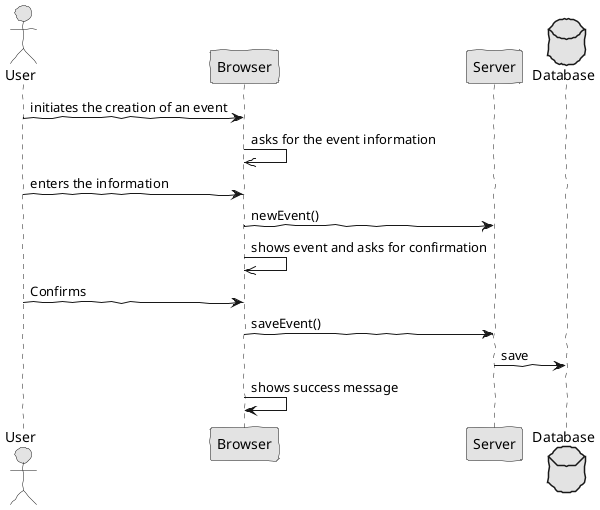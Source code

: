 @startuml  analysis1.png
skinparam handwritten true
skinparam monochrome true
skinparam packageStyle rect
skinparam defaultFontName FG Virgil
skinparam shadowing false

actor User

User -> Browser : initiates the creation of an event
Browser ->> Browser : asks for the event information
User -> Browser : enters the information
Browser -> Server : newEvent()
Browser ->> Browser : shows event and asks for confirmation
User -> Browser : Confirms

database Database 

Browser -> Server : saveEvent()
Server -> Database : save

Browser -> Browser : shows success message

@enduml